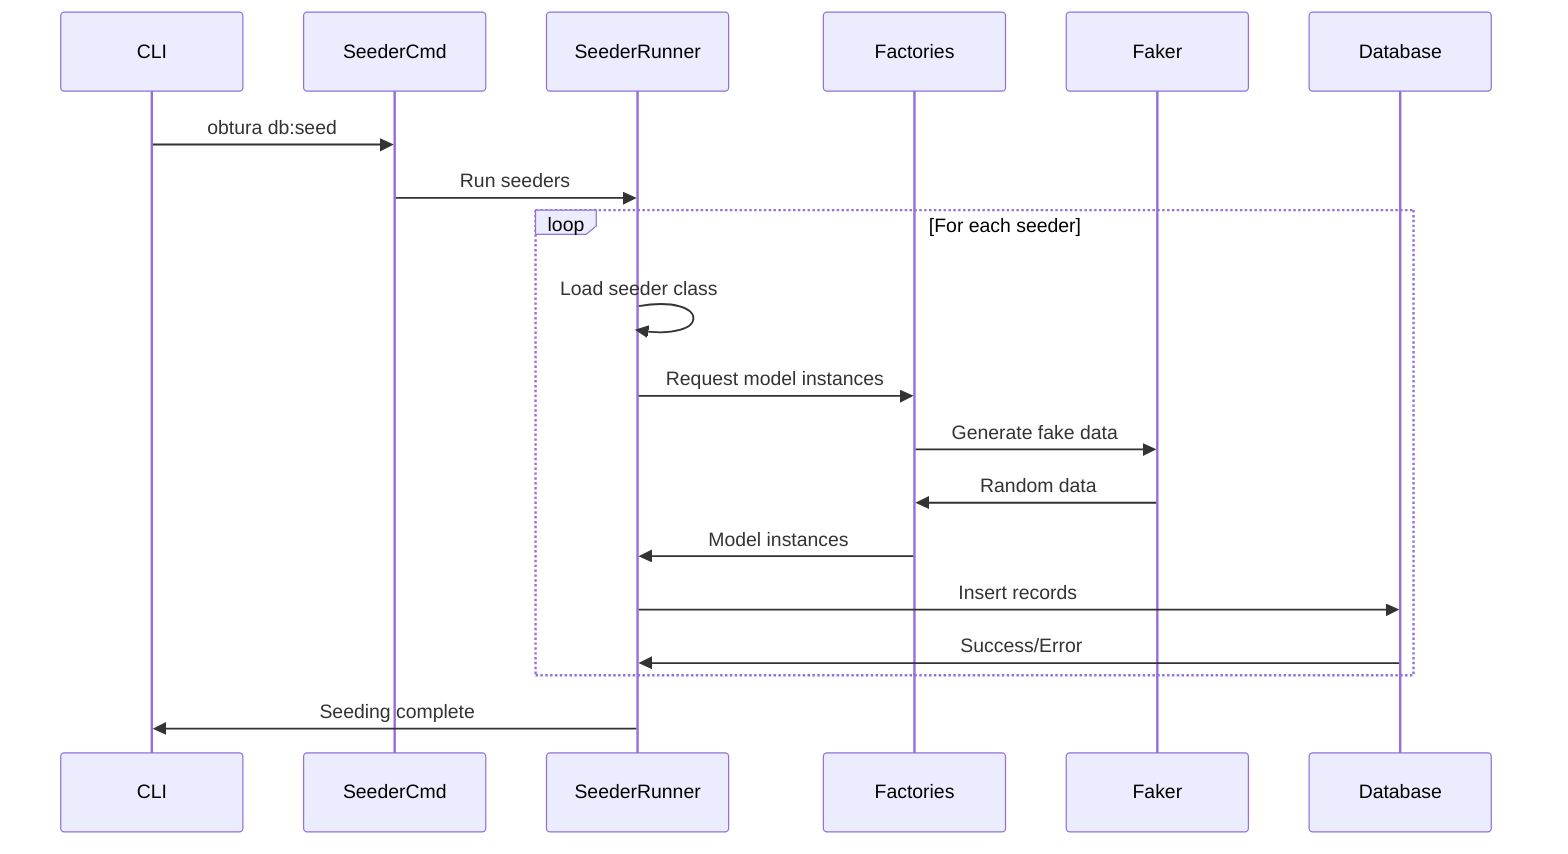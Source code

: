 sequenceDiagram
    participant CLI
    participant SeederCmd
    participant SeederRunner
    participant Factories
    participant Faker
    participant Database

    CLI->>SeederCmd: obtura db:seed
    SeederCmd->>SeederRunner: Run seeders
    
    loop For each seeder
        SeederRunner->>SeederRunner: Load seeder class
        SeederRunner->>Factories: Request model instances
        Factories->>Faker: Generate fake data
        Faker->>Factories: Random data
        Factories->>SeederRunner: Model instances
        SeederRunner->>Database: Insert records
        Database->>SeederRunner: Success/Error
    end
    
    SeederRunner->>CLI: Seeding complete